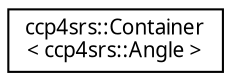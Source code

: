 digraph "Graphical Class Hierarchy"
{
  edge [fontname="FreeSans.ttf",fontsize="10",labelfontname="FreeSans.ttf",labelfontsize="10"];
  node [fontname="FreeSans.ttf",fontsize="10",shape=record];
  rankdir="LR";
  Node1 [label="ccp4srs::Container\l\< ccp4srs::Angle \>",height=0.2,width=0.4,color="black", fillcolor="white", style="filled",URL="$classccp4srs_1_1_container.html"];
}
